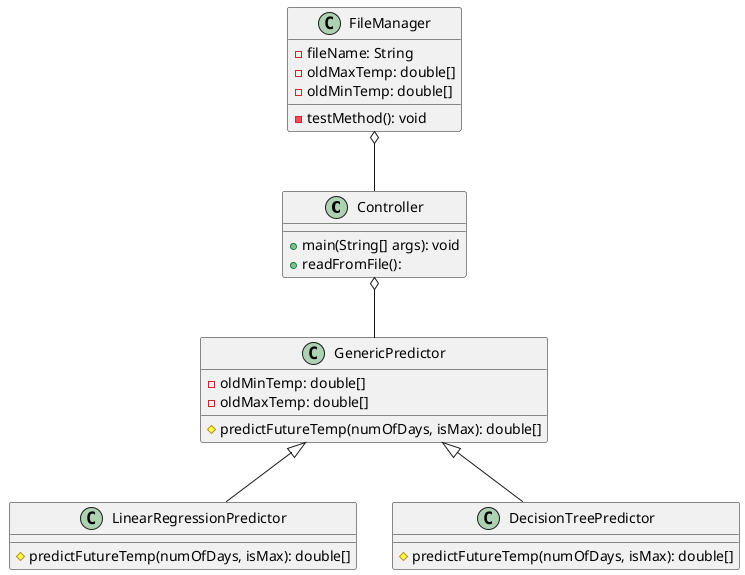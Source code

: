 @startuml "Prediction Model"

class Controller {
    +main(String[] args): void
    +readFromFile(): 
}

class GenericPredictor {
    -oldMinTemp: double[]
    -oldMaxTemp: double[]
    #predictFutureTemp(numOfDays, isMax): double[]
}

class LinearRegressionPredictor extends GenericPredictor {
    #predictFutureTemp(numOfDays, isMax): double[]
}

class DecisionTreePredictor extends GenericPredictor {
    #predictFutureTemp(numOfDays, isMax): double[]
}

class FileManager {
    -fileName: String
    -oldMaxTemp: double[]
    -oldMinTemp: double[]
    -testMethod(): void
}

FileManager o-- Controller
Controller o-- GenericPredictor

@enduml